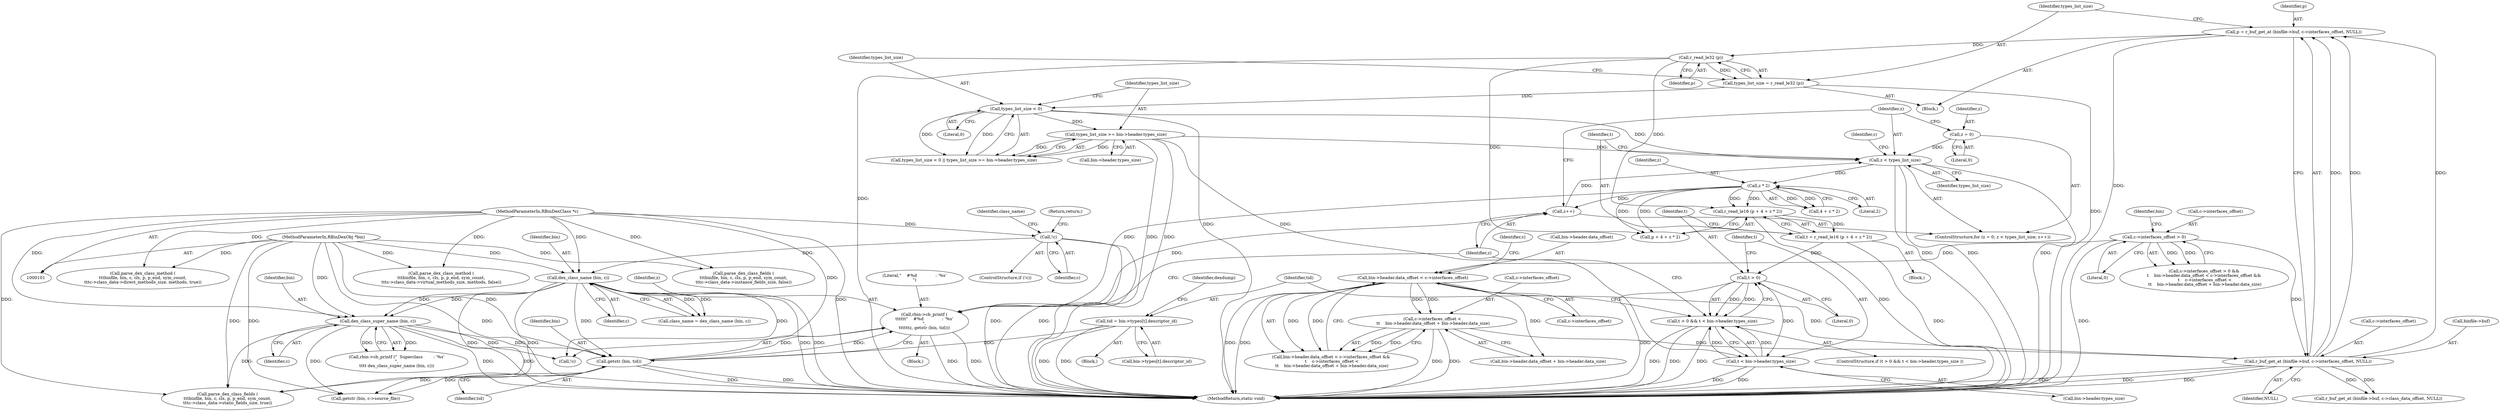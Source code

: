 digraph "0_radare2_1ea23bd6040441a21fbcfba69dce9a01af03f989@API" {
"1000313" [label="(Call,r_read_le16 (p + 4 + z * 2))"];
"1000284" [label="(Call,r_read_le32 (p))"];
"1000271" [label="(Call,p = r_buf_get_at (binfile->buf, c->interfaces_offset, NULL))"];
"1000273" [label="(Call,r_buf_get_at (binfile->buf, c->interfaces_offset, NULL))"];
"1000246" [label="(Call,bin->header.data_offset < c->interfaces_offset)"];
"1000240" [label="(Call,c->interfaces_offset > 0)"];
"1000255" [label="(Call,c->interfaces_offset <\n \t\t    bin->header.data_offset + bin->header.data_size)"];
"1000318" [label="(Call,z * 2)"];
"1000304" [label="(Call,z < types_list_size)"];
"1000301" [label="(Call,z = 0)"];
"1000307" [label="(Call,z++)"];
"1000347" [label="(Call,rbin->cb_printf (\n\t\t\t\t\t\t\"    #%d              : '%s'\n\",\n\t\t\t\t\t\tz, getstr (bin, tid)))"];
"1000350" [label="(Call,getstr (bin, tid))"];
"1000126" [label="(Call,dex_class_name (bin, c))"];
"1000103" [label="(MethodParameterIn,RBinDexObj *bin)"];
"1000120" [label="(Call,!c)"];
"1000104" [label="(MethodParameterIn,RBinDexClass *c)"];
"1000233" [label="(Call,dex_class_super_name (bin, c))"];
"1000335" [label="(Call,tid = bin->types[t].descriptor_id)"];
"1000291" [label="(Call,types_list_size >= bin->header.types_size)"];
"1000288" [label="(Call,types_list_size < 0)"];
"1000282" [label="(Call,types_list_size = r_read_le32 (p))"];
"1000311" [label="(Call,t = r_read_le16 (p + 4 + z * 2))"];
"1000323" [label="(Call,t > 0)"];
"1000322" [label="(Call,t > 0 && t < bin->header.types_size)"];
"1000326" [label="(Call,t < bin->header.types_size)"];
"1000309" [label="(Block,)"];
"1000126" [label="(Call,dex_class_name (bin, c))"];
"1000255" [label="(Call,c->interfaces_offset <\n \t\t    bin->header.data_offset + bin->header.data_size)"];
"1000257" [label="(Identifier,c)"];
"1000347" [label="(Call,rbin->cb_printf (\n\t\t\t\t\t\t\"    #%d              : '%s'\n\",\n\t\t\t\t\t\tz, getstr (bin, tid)))"];
"1000322" [label="(Call,t > 0 && t < bin->header.types_size)"];
"1000277" [label="(Call,c->interfaces_offset)"];
"1000246" [label="(Call,bin->header.data_offset < c->interfaces_offset)"];
"1000307" [label="(Call,z++)"];
"1000290" [label="(Literal,0)"];
"1000346" [label="(Block,)"];
"1000123" [label="(Return,return;)"];
"1000326" [label="(Call,t < bin->header.types_size)"];
"1000287" [label="(Call,types_list_size < 0 || types_list_size >= bin->header.types_size)"];
"1000282" [label="(Call,types_list_size = r_read_le32 (p))"];
"1000259" [label="(Call,bin->header.data_offset + bin->header.data_size)"];
"1000239" [label="(Call,c->interfaces_offset > 0 &&\n\t    bin->header.data_offset < c->interfaces_offset &&\n \t    c->interfaces_offset <\n \t\t    bin->header.data_offset + bin->header.data_size)"];
"1000252" [label="(Call,c->interfaces_offset)"];
"1000247" [label="(Call,bin->header.data_offset)"];
"1000352" [label="(Identifier,tid)"];
"1000304" [label="(Call,z < types_list_size)"];
"1000511" [label="(Call,parse_dex_class_fields (\n\t\t\tbinfile, bin, c, cls, p, p_end, sym_count,\n\t\t\tc->class_data->instance_fields_size, false))"];
"1000306" [label="(Identifier,types_list_size)"];
"1000127" [label="(Identifier,bin)"];
"1000249" [label="(Identifier,bin)"];
"1000128" [label="(Identifier,c)"];
"1000274" [label="(Call,binfile->buf)"];
"1000271" [label="(Call,p = r_buf_get_at (binfile->buf, c->interfaces_offset, NULL))"];
"1000124" [label="(Call,class_name = dex_class_name (bin, c))"];
"1000336" [label="(Identifier,tid)"];
"1000313" [label="(Call,r_read_le16 (p + 4 + z * 2))"];
"1000280" [label="(Identifier,NULL)"];
"1000240" [label="(Call,c->interfaces_offset > 0)"];
"1000285" [label="(Identifier,p)"];
"1000312" [label="(Identifier,t)"];
"1000235" [label="(Identifier,c)"];
"1000104" [label="(MethodParameterIn,RBinDexClass *c)"];
"1000597" [label="(MethodReturn,static void)"];
"1000231" [label="(Call,rbin->cb_printf (\"  Superclass        : '%s'\n\",\n\t\t\t\t dex_class_super_name (bin, c)))"];
"1000125" [label="(Identifier,class_name)"];
"1000351" [label="(Identifier,bin)"];
"1000303" [label="(Literal,0)"];
"1000103" [label="(MethodParameterIn,RBinDexObj *bin)"];
"1000272" [label="(Identifier,p)"];
"1000323" [label="(Call,t > 0)"];
"1000273" [label="(Call,r_buf_get_at (binfile->buf, c->interfaces_offset, NULL))"];
"1000292" [label="(Identifier,types_list_size)"];
"1000302" [label="(Identifier,z)"];
"1000289" [label="(Identifier,types_list_size)"];
"1000319" [label="(Identifier,z)"];
"1000532" [label="(Call,parse_dex_class_method (\n\t\t\tbinfile, bin, c, cls, p, p_end, sym_count,\n\t\t\tc->class_data->direct_methods_size, methods, true))"];
"1000327" [label="(Identifier,t)"];
"1000318" [label="(Call,z * 2)"];
"1000241" [label="(Call,c->interfaces_offset)"];
"1000316" [label="(Call,4 + z * 2)"];
"1000233" [label="(Call,dex_class_super_name (bin, c))"];
"1000245" [label="(Call,bin->header.data_offset < c->interfaces_offset &&\n \t    c->interfaces_offset <\n \t\t    bin->header.data_offset + bin->header.data_size)"];
"1000288" [label="(Call,types_list_size < 0)"];
"1000308" [label="(Identifier,z)"];
"1000328" [label="(Call,bin->header.types_size)"];
"1000350" [label="(Call,getstr (bin, tid))"];
"1000270" [label="(Block,)"];
"1000349" [label="(Identifier,z)"];
"1000325" [label="(Literal,0)"];
"1000311" [label="(Call,t = r_read_le16 (p + 4 + z * 2))"];
"1000291" [label="(Call,types_list_size >= bin->header.types_size)"];
"1000401" [label="(Call,r_buf_get_at (binfile->buf, c->class_data_offset, NULL))"];
"1000355" [label="(Call,!c)"];
"1000554" [label="(Call,parse_dex_class_method (\n\t\t\tbinfile, bin, c, cls, p, p_end, sym_count,\n\t\t\tc->class_data->virtual_methods_size, methods, false))"];
"1000324" [label="(Identifier,t)"];
"1000333" [label="(Block,)"];
"1000256" [label="(Call,c->interfaces_offset)"];
"1000234" [label="(Identifier,bin)"];
"1000348" [label="(Literal,\"    #%d              : '%s'\n\")"];
"1000314" [label="(Call,p + 4 + z * 2)"];
"1000575" [label="(Call,getstr (bin, c->source_file))"];
"1000283" [label="(Identifier,types_list_size)"];
"1000284" [label="(Call,r_read_le32 (p))"];
"1000121" [label="(Identifier,c)"];
"1000301" [label="(Call,z = 0)"];
"1000337" [label="(Call,bin->types[t].descriptor_id)"];
"1000120" [label="(Call,!c)"];
"1000244" [label="(Literal,0)"];
"1000335" [label="(Call,tid = bin->types[t].descriptor_id)"];
"1000490" [label="(Call,parse_dex_class_fields (\n\t\t\tbinfile, bin, c, cls, p, p_end, sym_count,\n\t\t\tc->class_data->static_fields_size, true))"];
"1000300" [label="(ControlStructure,for (z = 0; z < types_list_size; z++))"];
"1000305" [label="(Identifier,z)"];
"1000320" [label="(Literal,2)"];
"1000345" [label="(Identifier,dexdump)"];
"1000119" [label="(ControlStructure,if (!c))"];
"1000321" [label="(ControlStructure,if (t > 0 && t < bin->header.types_size ))"];
"1000293" [label="(Call,bin->header.types_size)"];
"1000356" [label="(Identifier,c)"];
"1000313" -> "1000311"  [label="AST: "];
"1000313" -> "1000314"  [label="CFG: "];
"1000314" -> "1000313"  [label="AST: "];
"1000311" -> "1000313"  [label="CFG: "];
"1000313" -> "1000597"  [label="DDG: "];
"1000313" -> "1000311"  [label="DDG: "];
"1000284" -> "1000313"  [label="DDG: "];
"1000318" -> "1000313"  [label="DDG: "];
"1000318" -> "1000313"  [label="DDG: "];
"1000284" -> "1000282"  [label="AST: "];
"1000284" -> "1000285"  [label="CFG: "];
"1000285" -> "1000284"  [label="AST: "];
"1000282" -> "1000284"  [label="CFG: "];
"1000284" -> "1000597"  [label="DDG: "];
"1000284" -> "1000282"  [label="DDG: "];
"1000271" -> "1000284"  [label="DDG: "];
"1000284" -> "1000314"  [label="DDG: "];
"1000271" -> "1000270"  [label="AST: "];
"1000271" -> "1000273"  [label="CFG: "];
"1000272" -> "1000271"  [label="AST: "];
"1000273" -> "1000271"  [label="AST: "];
"1000283" -> "1000271"  [label="CFG: "];
"1000271" -> "1000597"  [label="DDG: "];
"1000273" -> "1000271"  [label="DDG: "];
"1000273" -> "1000271"  [label="DDG: "];
"1000273" -> "1000271"  [label="DDG: "];
"1000273" -> "1000280"  [label="CFG: "];
"1000274" -> "1000273"  [label="AST: "];
"1000277" -> "1000273"  [label="AST: "];
"1000280" -> "1000273"  [label="AST: "];
"1000273" -> "1000597"  [label="DDG: "];
"1000273" -> "1000597"  [label="DDG: "];
"1000273" -> "1000597"  [label="DDG: "];
"1000246" -> "1000273"  [label="DDG: "];
"1000255" -> "1000273"  [label="DDG: "];
"1000240" -> "1000273"  [label="DDG: "];
"1000273" -> "1000401"  [label="DDG: "];
"1000273" -> "1000401"  [label="DDG: "];
"1000246" -> "1000245"  [label="AST: "];
"1000246" -> "1000252"  [label="CFG: "];
"1000247" -> "1000246"  [label="AST: "];
"1000252" -> "1000246"  [label="AST: "];
"1000257" -> "1000246"  [label="CFG: "];
"1000245" -> "1000246"  [label="CFG: "];
"1000246" -> "1000597"  [label="DDG: "];
"1000246" -> "1000597"  [label="DDG: "];
"1000246" -> "1000245"  [label="DDG: "];
"1000246" -> "1000245"  [label="DDG: "];
"1000240" -> "1000246"  [label="DDG: "];
"1000246" -> "1000255"  [label="DDG: "];
"1000246" -> "1000255"  [label="DDG: "];
"1000246" -> "1000259"  [label="DDG: "];
"1000240" -> "1000239"  [label="AST: "];
"1000240" -> "1000244"  [label="CFG: "];
"1000241" -> "1000240"  [label="AST: "];
"1000244" -> "1000240"  [label="AST: "];
"1000249" -> "1000240"  [label="CFG: "];
"1000239" -> "1000240"  [label="CFG: "];
"1000240" -> "1000597"  [label="DDG: "];
"1000240" -> "1000239"  [label="DDG: "];
"1000240" -> "1000239"  [label="DDG: "];
"1000255" -> "1000245"  [label="AST: "];
"1000255" -> "1000259"  [label="CFG: "];
"1000256" -> "1000255"  [label="AST: "];
"1000259" -> "1000255"  [label="AST: "];
"1000245" -> "1000255"  [label="CFG: "];
"1000255" -> "1000597"  [label="DDG: "];
"1000255" -> "1000597"  [label="DDG: "];
"1000255" -> "1000245"  [label="DDG: "];
"1000255" -> "1000245"  [label="DDG: "];
"1000318" -> "1000316"  [label="AST: "];
"1000318" -> "1000320"  [label="CFG: "];
"1000319" -> "1000318"  [label="AST: "];
"1000320" -> "1000318"  [label="AST: "];
"1000316" -> "1000318"  [label="CFG: "];
"1000318" -> "1000307"  [label="DDG: "];
"1000318" -> "1000314"  [label="DDG: "];
"1000318" -> "1000314"  [label="DDG: "];
"1000318" -> "1000316"  [label="DDG: "];
"1000318" -> "1000316"  [label="DDG: "];
"1000304" -> "1000318"  [label="DDG: "];
"1000318" -> "1000347"  [label="DDG: "];
"1000304" -> "1000300"  [label="AST: "];
"1000304" -> "1000306"  [label="CFG: "];
"1000305" -> "1000304"  [label="AST: "];
"1000306" -> "1000304"  [label="AST: "];
"1000312" -> "1000304"  [label="CFG: "];
"1000356" -> "1000304"  [label="CFG: "];
"1000304" -> "1000597"  [label="DDG: "];
"1000304" -> "1000597"  [label="DDG: "];
"1000304" -> "1000597"  [label="DDG: "];
"1000301" -> "1000304"  [label="DDG: "];
"1000307" -> "1000304"  [label="DDG: "];
"1000291" -> "1000304"  [label="DDG: "];
"1000288" -> "1000304"  [label="DDG: "];
"1000301" -> "1000300"  [label="AST: "];
"1000301" -> "1000303"  [label="CFG: "];
"1000302" -> "1000301"  [label="AST: "];
"1000303" -> "1000301"  [label="AST: "];
"1000305" -> "1000301"  [label="CFG: "];
"1000307" -> "1000300"  [label="AST: "];
"1000307" -> "1000308"  [label="CFG: "];
"1000308" -> "1000307"  [label="AST: "];
"1000305" -> "1000307"  [label="CFG: "];
"1000347" -> "1000307"  [label="DDG: "];
"1000347" -> "1000346"  [label="AST: "];
"1000347" -> "1000350"  [label="CFG: "];
"1000348" -> "1000347"  [label="AST: "];
"1000349" -> "1000347"  [label="AST: "];
"1000350" -> "1000347"  [label="AST: "];
"1000308" -> "1000347"  [label="CFG: "];
"1000347" -> "1000597"  [label="DDG: "];
"1000347" -> "1000597"  [label="DDG: "];
"1000350" -> "1000347"  [label="DDG: "];
"1000350" -> "1000347"  [label="DDG: "];
"1000350" -> "1000352"  [label="CFG: "];
"1000351" -> "1000350"  [label="AST: "];
"1000352" -> "1000350"  [label="AST: "];
"1000350" -> "1000597"  [label="DDG: "];
"1000350" -> "1000597"  [label="DDG: "];
"1000126" -> "1000350"  [label="DDG: "];
"1000233" -> "1000350"  [label="DDG: "];
"1000103" -> "1000350"  [label="DDG: "];
"1000335" -> "1000350"  [label="DDG: "];
"1000350" -> "1000490"  [label="DDG: "];
"1000350" -> "1000575"  [label="DDG: "];
"1000126" -> "1000124"  [label="AST: "];
"1000126" -> "1000128"  [label="CFG: "];
"1000127" -> "1000126"  [label="AST: "];
"1000128" -> "1000126"  [label="AST: "];
"1000124" -> "1000126"  [label="CFG: "];
"1000126" -> "1000597"  [label="DDG: "];
"1000126" -> "1000597"  [label="DDG: "];
"1000126" -> "1000124"  [label="DDG: "];
"1000126" -> "1000124"  [label="DDG: "];
"1000103" -> "1000126"  [label="DDG: "];
"1000120" -> "1000126"  [label="DDG: "];
"1000104" -> "1000126"  [label="DDG: "];
"1000126" -> "1000233"  [label="DDG: "];
"1000126" -> "1000233"  [label="DDG: "];
"1000126" -> "1000355"  [label="DDG: "];
"1000126" -> "1000490"  [label="DDG: "];
"1000126" -> "1000575"  [label="DDG: "];
"1000103" -> "1000101"  [label="AST: "];
"1000103" -> "1000597"  [label="DDG: "];
"1000103" -> "1000233"  [label="DDG: "];
"1000103" -> "1000490"  [label="DDG: "];
"1000103" -> "1000511"  [label="DDG: "];
"1000103" -> "1000532"  [label="DDG: "];
"1000103" -> "1000554"  [label="DDG: "];
"1000103" -> "1000575"  [label="DDG: "];
"1000120" -> "1000119"  [label="AST: "];
"1000120" -> "1000121"  [label="CFG: "];
"1000121" -> "1000120"  [label="AST: "];
"1000123" -> "1000120"  [label="CFG: "];
"1000125" -> "1000120"  [label="CFG: "];
"1000120" -> "1000597"  [label="DDG: "];
"1000120" -> "1000597"  [label="DDG: "];
"1000104" -> "1000120"  [label="DDG: "];
"1000104" -> "1000101"  [label="AST: "];
"1000104" -> "1000597"  [label="DDG: "];
"1000104" -> "1000233"  [label="DDG: "];
"1000104" -> "1000355"  [label="DDG: "];
"1000104" -> "1000490"  [label="DDG: "];
"1000104" -> "1000511"  [label="DDG: "];
"1000104" -> "1000532"  [label="DDG: "];
"1000104" -> "1000554"  [label="DDG: "];
"1000233" -> "1000231"  [label="AST: "];
"1000233" -> "1000235"  [label="CFG: "];
"1000234" -> "1000233"  [label="AST: "];
"1000235" -> "1000233"  [label="AST: "];
"1000231" -> "1000233"  [label="CFG: "];
"1000233" -> "1000597"  [label="DDG: "];
"1000233" -> "1000597"  [label="DDG: "];
"1000233" -> "1000231"  [label="DDG: "];
"1000233" -> "1000231"  [label="DDG: "];
"1000233" -> "1000355"  [label="DDG: "];
"1000233" -> "1000490"  [label="DDG: "];
"1000233" -> "1000575"  [label="DDG: "];
"1000335" -> "1000333"  [label="AST: "];
"1000335" -> "1000337"  [label="CFG: "];
"1000336" -> "1000335"  [label="AST: "];
"1000337" -> "1000335"  [label="AST: "];
"1000345" -> "1000335"  [label="CFG: "];
"1000335" -> "1000597"  [label="DDG: "];
"1000335" -> "1000597"  [label="DDG: "];
"1000291" -> "1000287"  [label="AST: "];
"1000291" -> "1000293"  [label="CFG: "];
"1000292" -> "1000291"  [label="AST: "];
"1000293" -> "1000291"  [label="AST: "];
"1000287" -> "1000291"  [label="CFG: "];
"1000291" -> "1000597"  [label="DDG: "];
"1000291" -> "1000597"  [label="DDG: "];
"1000291" -> "1000287"  [label="DDG: "];
"1000291" -> "1000287"  [label="DDG: "];
"1000288" -> "1000291"  [label="DDG: "];
"1000291" -> "1000326"  [label="DDG: "];
"1000288" -> "1000287"  [label="AST: "];
"1000288" -> "1000290"  [label="CFG: "];
"1000289" -> "1000288"  [label="AST: "];
"1000290" -> "1000288"  [label="AST: "];
"1000292" -> "1000288"  [label="CFG: "];
"1000287" -> "1000288"  [label="CFG: "];
"1000288" -> "1000597"  [label="DDG: "];
"1000288" -> "1000287"  [label="DDG: "];
"1000288" -> "1000287"  [label="DDG: "];
"1000282" -> "1000288"  [label="DDG: "];
"1000282" -> "1000270"  [label="AST: "];
"1000283" -> "1000282"  [label="AST: "];
"1000289" -> "1000282"  [label="CFG: "];
"1000282" -> "1000597"  [label="DDG: "];
"1000311" -> "1000309"  [label="AST: "];
"1000312" -> "1000311"  [label="AST: "];
"1000324" -> "1000311"  [label="CFG: "];
"1000311" -> "1000597"  [label="DDG: "];
"1000311" -> "1000323"  [label="DDG: "];
"1000323" -> "1000322"  [label="AST: "];
"1000323" -> "1000325"  [label="CFG: "];
"1000324" -> "1000323"  [label="AST: "];
"1000325" -> "1000323"  [label="AST: "];
"1000327" -> "1000323"  [label="CFG: "];
"1000322" -> "1000323"  [label="CFG: "];
"1000323" -> "1000597"  [label="DDG: "];
"1000323" -> "1000322"  [label="DDG: "];
"1000323" -> "1000322"  [label="DDG: "];
"1000323" -> "1000326"  [label="DDG: "];
"1000322" -> "1000321"  [label="AST: "];
"1000322" -> "1000326"  [label="CFG: "];
"1000326" -> "1000322"  [label="AST: "];
"1000336" -> "1000322"  [label="CFG: "];
"1000308" -> "1000322"  [label="CFG: "];
"1000322" -> "1000597"  [label="DDG: "];
"1000322" -> "1000597"  [label="DDG: "];
"1000322" -> "1000597"  [label="DDG: "];
"1000326" -> "1000322"  [label="DDG: "];
"1000326" -> "1000322"  [label="DDG: "];
"1000326" -> "1000328"  [label="CFG: "];
"1000327" -> "1000326"  [label="AST: "];
"1000328" -> "1000326"  [label="AST: "];
"1000326" -> "1000597"  [label="DDG: "];
"1000326" -> "1000597"  [label="DDG: "];
}
